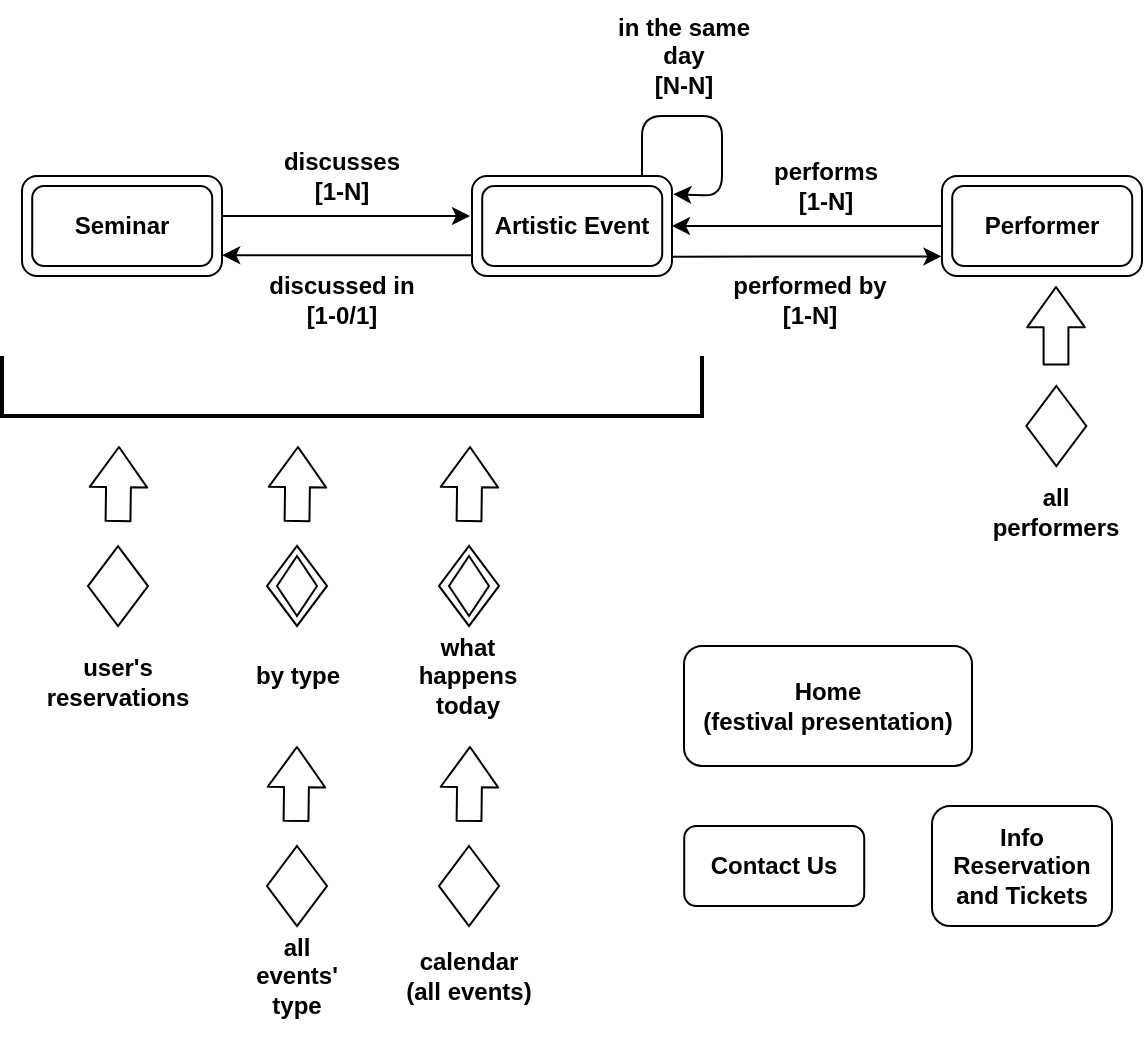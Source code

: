 <mxfile version="10.9.5" type="device"><diagram name="Page-1" id="2a216829-ef6e-dabb-86c1-c78162f3ba2b"><mxGraphModel dx="494" dy="287" grid="1" gridSize="10" guides="1" tooltips="1" connect="1" arrows="1" fold="1" page="1" pageScale="1" pageWidth="850" pageHeight="1100" background="#ffffff" math="0" shadow="0"><root><mxCell id="0"/><mxCell id="1" parent="0"/><mxCell id="blR_wqvp6wpX8DeXS2Al-13" value="" style="rounded=1;whiteSpace=wrap;html=1;comic=0;" parent="1" vertex="1"><mxGeometry x="705" y="625" width="100" height="50" as="geometry"/></mxCell><mxCell id="blR_wqvp6wpX8DeXS2Al-4" value="&lt;b&gt;&lt;font style=&quot;font-size: 12px&quot;&gt;Contact Us&lt;/font&gt;&lt;/b&gt;" style="rounded=1;whiteSpace=wrap;html=1;comic=0;" parent="1" vertex="1"><mxGeometry x="576.103" y="950" width="90" height="40" as="geometry"/></mxCell><mxCell id="blR_wqvp6wpX8DeXS2Al-5" value="&lt;b&gt;&lt;font style=&quot;font-size: 12px&quot;&gt;Info Reservation and Tickets&lt;br&gt;&lt;/font&gt;&lt;/b&gt;" style="rounded=1;whiteSpace=wrap;html=1;comic=0;" parent="1" vertex="1"><mxGeometry x="700" y="940" width="90" height="60" as="geometry"/></mxCell><mxCell id="blR_wqvp6wpX8DeXS2Al-12" value="&lt;b&gt;&lt;font style=&quot;font-size: 12px&quot;&gt;Performer&lt;/font&gt;&lt;/b&gt;" style="rounded=1;whiteSpace=wrap;html=1;comic=0;" parent="1" vertex="1"><mxGeometry x="710.103" y="630" width="90" height="40" as="geometry"/></mxCell><mxCell id="blR_wqvp6wpX8DeXS2Al-14" value="" style="rounded=1;whiteSpace=wrap;html=1;comic=0;" parent="1" vertex="1"><mxGeometry x="470" y="625" width="100" height="50" as="geometry"/></mxCell><mxCell id="blR_wqvp6wpX8DeXS2Al-15" value="&lt;b&gt;&lt;font style=&quot;font-size: 12px&quot;&gt;Artistic Event&lt;br&gt;&lt;/font&gt;&lt;/b&gt;" style="rounded=1;whiteSpace=wrap;html=1;comic=0;" parent="1" vertex="1"><mxGeometry x="475.103" y="630" width="90" height="40" as="geometry"/></mxCell><mxCell id="blR_wqvp6wpX8DeXS2Al-16" value="" style="rounded=1;whiteSpace=wrap;html=1;comic=0;" parent="1" vertex="1"><mxGeometry x="245" y="625" width="100" height="50" as="geometry"/></mxCell><mxCell id="blR_wqvp6wpX8DeXS2Al-17" value="&lt;b&gt;&lt;font style=&quot;font-size: 12px&quot;&gt;Seminar&lt;/font&gt;&lt;/b&gt;" style="rounded=1;whiteSpace=wrap;html=1;comic=0;" parent="1" vertex="1"><mxGeometry x="250.103" y="630" width="90" height="40" as="geometry"/></mxCell><mxCell id="ynMecOtG74NgeooXqyOU-1" value="" style="endArrow=classic;html=1;exitX=0;exitY=0.5;exitDx=0;exitDy=0;entryX=1;entryY=0.5;entryDx=0;entryDy=0;" parent="1" source="blR_wqvp6wpX8DeXS2Al-13" target="blR_wqvp6wpX8DeXS2Al-14" edge="1"><mxGeometry width="50" height="50" relative="1" as="geometry"><mxPoint x="495" y="505" as="sourcePoint"/><mxPoint x="565" y="635" as="targetPoint"/></mxGeometry></mxCell><mxCell id="ynMecOtG74NgeooXqyOU-2" value="" style="endArrow=classic;html=1;entryX=-0.003;entryY=0.804;entryDx=0;entryDy=0;exitX=0.995;exitY=0.807;exitDx=0;exitDy=0;exitPerimeter=0;entryPerimeter=0;" parent="1" source="blR_wqvp6wpX8DeXS2Al-14" target="blR_wqvp6wpX8DeXS2Al-13" edge="1"><mxGeometry width="50" height="50" relative="1" as="geometry"><mxPoint x="575" y="658" as="sourcePoint"/><mxPoint x="505" y="515" as="targetPoint"/></mxGeometry></mxCell><mxCell id="ynMecOtG74NgeooXqyOU-3" value="&lt;b&gt;performed by&lt;br&gt;[1-N]&lt;br&gt;&lt;/b&gt;" style="text;html=1;strokeColor=none;fillColor=none;align=center;verticalAlign=middle;whiteSpace=wrap;rounded=0;" parent="1" vertex="1"><mxGeometry x="599" y="667.5" width="80" height="38" as="geometry"/></mxCell><mxCell id="ynMecOtG74NgeooXqyOU-4" value="&lt;b&gt;performs&lt;br&gt;[1-N]&lt;br&gt;&lt;/b&gt;" style="text;html=1;strokeColor=none;fillColor=none;align=center;verticalAlign=middle;whiteSpace=wrap;rounded=0;" parent="1" vertex="1"><mxGeometry x="615" y="605" width="64" height="50" as="geometry"/></mxCell><mxCell id="ynMecOtG74NgeooXqyOU-7" value="" style="endArrow=classic;html=1;entryX=1.007;entryY=0.182;entryDx=0;entryDy=0;entryPerimeter=0;" parent="1" target="blR_wqvp6wpX8DeXS2Al-14" edge="1"><mxGeometry width="50" height="50" relative="1" as="geometry"><mxPoint x="555" y="625" as="sourcePoint"/><mxPoint x="575" y="635" as="targetPoint"/><Array as="points"><mxPoint x="555" y="595"/><mxPoint x="595" y="595"/><mxPoint x="595" y="635"/></Array></mxGeometry></mxCell><mxCell id="ynMecOtG74NgeooXqyOU-11" value="&lt;b&gt;in the same day&lt;br&gt;[N-N]&lt;br&gt;&lt;/b&gt;" style="text;html=1;strokeColor=none;fillColor=none;align=center;verticalAlign=middle;whiteSpace=wrap;rounded=0;" parent="1" vertex="1"><mxGeometry x="541" y="537.5" width="70" height="55" as="geometry"/></mxCell><mxCell id="ynMecOtG74NgeooXqyOU-12" value="" style="endArrow=classic;html=1;" parent="1" edge="1"><mxGeometry width="50" height="50" relative="1" as="geometry"><mxPoint x="345" y="645" as="sourcePoint"/><mxPoint x="469" y="645" as="targetPoint"/></mxGeometry></mxCell><mxCell id="ynMecOtG74NgeooXqyOU-13" value="" style="endArrow=classic;html=1;entryX=1.001;entryY=0.792;entryDx=0;entryDy=0;exitX=-0.005;exitY=0.792;exitDx=0;exitDy=0;entryPerimeter=0;exitPerimeter=0;" parent="1" source="blR_wqvp6wpX8DeXS2Al-14" target="blR_wqvp6wpX8DeXS2Al-16" edge="1"><mxGeometry width="50" height="50" relative="1" as="geometry"><mxPoint x="305" y="705" as="sourcePoint"/><mxPoint x="285" y="675" as="targetPoint"/></mxGeometry></mxCell><mxCell id="ynMecOtG74NgeooXqyOU-14" value="&lt;b&gt;discusses&lt;br&gt;[1-N]&lt;br&gt;&lt;/b&gt;" style="text;html=1;strokeColor=none;fillColor=none;align=center;verticalAlign=middle;whiteSpace=wrap;rounded=0;" parent="1" vertex="1"><mxGeometry x="365" y="602.5" width="80" height="45" as="geometry"/></mxCell><mxCell id="ynMecOtG74NgeooXqyOU-16" value="&lt;b&gt;discussed in&lt;br&gt;[1-0/1]&lt;br&gt;&lt;/b&gt;" style="text;html=1;strokeColor=none;fillColor=none;align=center;verticalAlign=middle;whiteSpace=wrap;rounded=0;" parent="1" vertex="1"><mxGeometry x="365" y="664" width="80" height="45" as="geometry"/></mxCell><mxCell id="ynMecOtG74NgeooXqyOU-17" value="" style="strokeWidth=2;html=1;shape=mxgraph.flowchart.annotation_1;align=left;pointerEvents=1;rotation=-90;" parent="1" vertex="1"><mxGeometry x="395" y="555" width="30" height="350" as="geometry"/></mxCell><mxCell id="ynMecOtG74NgeooXqyOU-18" value="" style="shape=flexArrow;endArrow=classic;html=1;width=12.414;endSize=6.366;endWidth=15.343;" parent="1" edge="1"><mxGeometry width="50" height="50" relative="1" as="geometry"><mxPoint x="762" y="719.781" as="sourcePoint"/><mxPoint x="762" y="680" as="targetPoint"/><Array as="points"/></mxGeometry></mxCell><mxCell id="ynMecOtG74NgeooXqyOU-19" value="" style="rhombus;html=1;align=center;whiteSpace=wrap;comic=0;strokeWidth=1;fontFamily=Comic Sans MS;fontStyle=1;" parent="1" vertex="1"><mxGeometry x="747.164" y="730" width="30" height="40" as="geometry"/></mxCell><mxCell id="ynMecOtG74NgeooXqyOU-20" value="&lt;b&gt;all performers&lt;br&gt;&lt;/b&gt;" style="text;html=1;strokeColor=none;fillColor=none;align=center;verticalAlign=middle;whiteSpace=wrap;rounded=0;" parent="1" vertex="1"><mxGeometry x="727" y="770" width="70" height="45" as="geometry"/></mxCell><mxCell id="ynMecOtG74NgeooXqyOU-21" value="" style="rhombus;html=1;align=center;whiteSpace=wrap;comic=0;strokeWidth=1;fontFamily=Comic Sans MS;fontStyle=1;" parent="1" vertex="1"><mxGeometry x="367.5" y="809.985" width="30" height="40" as="geometry"/></mxCell><mxCell id="ynMecOtG74NgeooXqyOU-22" value="" style="rhombus;html=1;align=center;whiteSpace=wrap;comic=0;strokeWidth=1;fontFamily=Comic Sans MS;fontStyle=1;" parent="1" vertex="1"><mxGeometry x="372.5" y="814.985" width="20" height="30" as="geometry"/></mxCell><mxCell id="ynMecOtG74NgeooXqyOU-23" value="" style="shape=flexArrow;endArrow=classic;html=1;width=12.414;endSize=6.366;endWidth=15.343;" parent="1" edge="1"><mxGeometry width="50" height="50" relative="1" as="geometry"><mxPoint x="382.5" y="798.0" as="sourcePoint"/><mxPoint x="383" y="760" as="targetPoint"/><Array as="points"/></mxGeometry></mxCell><mxCell id="ynMecOtG74NgeooXqyOU-24" value="&lt;b&gt;by type&lt;br&gt;&lt;/b&gt;" style="text;html=1;strokeColor=none;fillColor=none;align=center;verticalAlign=middle;whiteSpace=wrap;rounded=0;" parent="1" vertex="1"><mxGeometry x="347.5" y="865" width="70" height="20" as="geometry"/></mxCell><mxCell id="ynMecOtG74NgeooXqyOU-26" value="" style="rhombus;html=1;align=center;whiteSpace=wrap;comic=0;strokeWidth=1;fontFamily=Comic Sans MS;fontStyle=1;" parent="1" vertex="1"><mxGeometry x="453.5" y="809.985" width="30" height="40" as="geometry"/></mxCell><mxCell id="ynMecOtG74NgeooXqyOU-27" value="" style="rhombus;html=1;align=center;whiteSpace=wrap;comic=0;strokeWidth=1;fontFamily=Comic Sans MS;fontStyle=1;" parent="1" vertex="1"><mxGeometry x="458.5" y="814.985" width="20" height="30" as="geometry"/></mxCell><mxCell id="ynMecOtG74NgeooXqyOU-28" value="" style="shape=flexArrow;endArrow=classic;html=1;width=12.414;endSize=6.366;endWidth=15.343;" parent="1" edge="1"><mxGeometry width="50" height="50" relative="1" as="geometry"><mxPoint x="468.5" y="798" as="sourcePoint"/><mxPoint x="469" y="760" as="targetPoint"/><Array as="points"/></mxGeometry></mxCell><mxCell id="ynMecOtG74NgeooXqyOU-29" value="&lt;b&gt;what happens today&lt;br&gt;&lt;/b&gt;" style="text;html=1;strokeColor=none;fillColor=none;align=center;verticalAlign=middle;whiteSpace=wrap;rounded=0;" parent="1" vertex="1"><mxGeometry x="433" y="850" width="70" height="50" as="geometry"/></mxCell><mxCell id="ynMecOtG74NgeooXqyOU-30" value="" style="rhombus;html=1;align=center;whiteSpace=wrap;comic=0;strokeWidth=1;fontFamily=Comic Sans MS;fontStyle=1;" parent="1" vertex="1"><mxGeometry x="367.5" y="960" width="30" height="40" as="geometry"/></mxCell><mxCell id="ynMecOtG74NgeooXqyOU-31" value="" style="rhombus;html=1;align=center;whiteSpace=wrap;comic=0;strokeWidth=1;fontFamily=Comic Sans MS;fontStyle=1;" parent="1" vertex="1"><mxGeometry x="453.5" y="960" width="30" height="40" as="geometry"/></mxCell><mxCell id="ynMecOtG74NgeooXqyOU-33" value="" style="shape=flexArrow;endArrow=classic;html=1;width=12.414;endSize=6.366;endWidth=15.343;" parent="1" edge="1"><mxGeometry width="50" height="50" relative="1" as="geometry"><mxPoint x="382" y="947.978" as="sourcePoint"/><mxPoint x="382.5" y="909.978" as="targetPoint"/><Array as="points"/></mxGeometry></mxCell><mxCell id="ynMecOtG74NgeooXqyOU-34" value="" style="shape=flexArrow;endArrow=classic;html=1;width=12.414;endSize=6.366;endWidth=15.343;" parent="1" edge="1"><mxGeometry width="50" height="50" relative="1" as="geometry"><mxPoint x="468.5" y="947.978" as="sourcePoint"/><mxPoint x="469" y="909.978" as="targetPoint"/><Array as="points"/></mxGeometry></mxCell><mxCell id="ynMecOtG74NgeooXqyOU-35" value="&lt;b&gt;all events'&lt;br&gt;type&lt;br&gt;&lt;/b&gt;" style="text;html=1;strokeColor=none;fillColor=none;align=center;verticalAlign=middle;whiteSpace=wrap;rounded=0;" parent="1" vertex="1"><mxGeometry x="355" y="990" width="55" height="70" as="geometry"/></mxCell><mxCell id="ynMecOtG74NgeooXqyOU-36" value="&lt;b&gt;calendar&lt;br&gt;(all events)&lt;br&gt;&lt;/b&gt;" style="text;html=1;strokeColor=none;fillColor=none;align=center;verticalAlign=middle;whiteSpace=wrap;rounded=0;" parent="1" vertex="1"><mxGeometry x="436" y="1005" width="65" height="40" as="geometry"/></mxCell><mxCell id="F-Xr-NtM204NEwgvRK8P-1" value="&lt;b&gt;Home&lt;br&gt;(festival presentation)&lt;br&gt;&lt;/b&gt;" style="rounded=1;whiteSpace=wrap;html=1;comic=0;" parent="1" vertex="1"><mxGeometry x="576" y="860" width="144" height="60" as="geometry"/></mxCell><mxCell id="cASs_E3UE5-zfgrvGXYg-1" value="" style="shape=flexArrow;endArrow=classic;html=1;width=12.414;endSize=6.366;endWidth=15.343;" edge="1" parent="1"><mxGeometry width="50" height="50" relative="1" as="geometry"><mxPoint x="293" y="798" as="sourcePoint"/><mxPoint x="293.5" y="760" as="targetPoint"/><Array as="points"/></mxGeometry></mxCell><mxCell id="cASs_E3UE5-zfgrvGXYg-2" value="" style="rhombus;html=1;align=center;whiteSpace=wrap;comic=0;strokeWidth=1;fontFamily=Comic Sans MS;fontStyle=1;" vertex="1" parent="1"><mxGeometry x="278" y="810.035" width="30" height="40" as="geometry"/></mxCell><mxCell id="cASs_E3UE5-zfgrvGXYg-3" value="&lt;b&gt;user's&lt;br&gt;reservations&lt;br&gt;&lt;/b&gt;" style="text;html=1;strokeColor=none;fillColor=none;align=center;verticalAlign=middle;whiteSpace=wrap;rounded=0;" vertex="1" parent="1"><mxGeometry x="259" y="840" width="68" height="75" as="geometry"/></mxCell></root></mxGraphModel></diagram></mxfile>